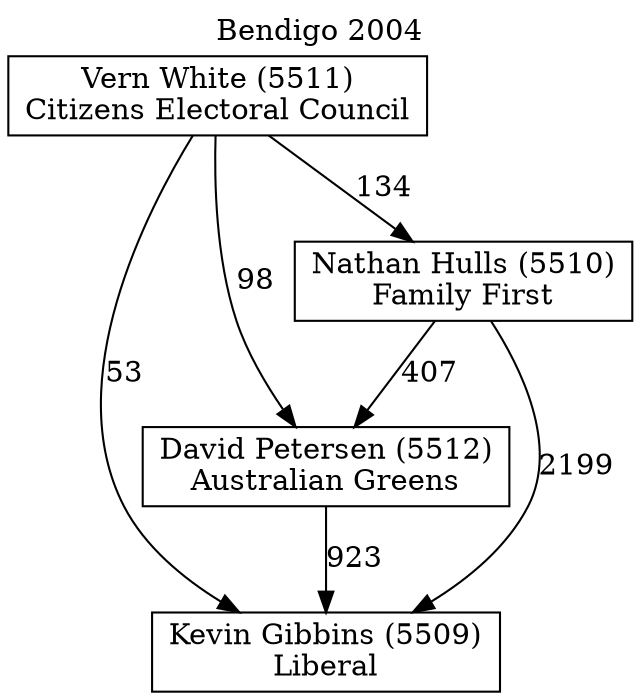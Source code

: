 // House preference flow
digraph "Kevin Gibbins (5509)_Bendigo_2004" {
	graph [label="Bendigo 2004" labelloc=t mclimit=10]
	node [shape=box]
	"Kevin Gibbins (5509)" [label="Kevin Gibbins (5509)
Liberal"]
	"David Petersen (5512)" [label="David Petersen (5512)
Australian Greens"]
	"Nathan Hulls (5510)" [label="Nathan Hulls (5510)
Family First"]
	"Vern White (5511)" [label="Vern White (5511)
Citizens Electoral Council"]
	"David Petersen (5512)" -> "Kevin Gibbins (5509)" [label=923]
	"Nathan Hulls (5510)" -> "David Petersen (5512)" [label=407]
	"Vern White (5511)" -> "Nathan Hulls (5510)" [label=134]
	"Nathan Hulls (5510)" -> "Kevin Gibbins (5509)" [label=2199]
	"Vern White (5511)" -> "Kevin Gibbins (5509)" [label=53]
	"Vern White (5511)" -> "David Petersen (5512)" [label=98]
}
